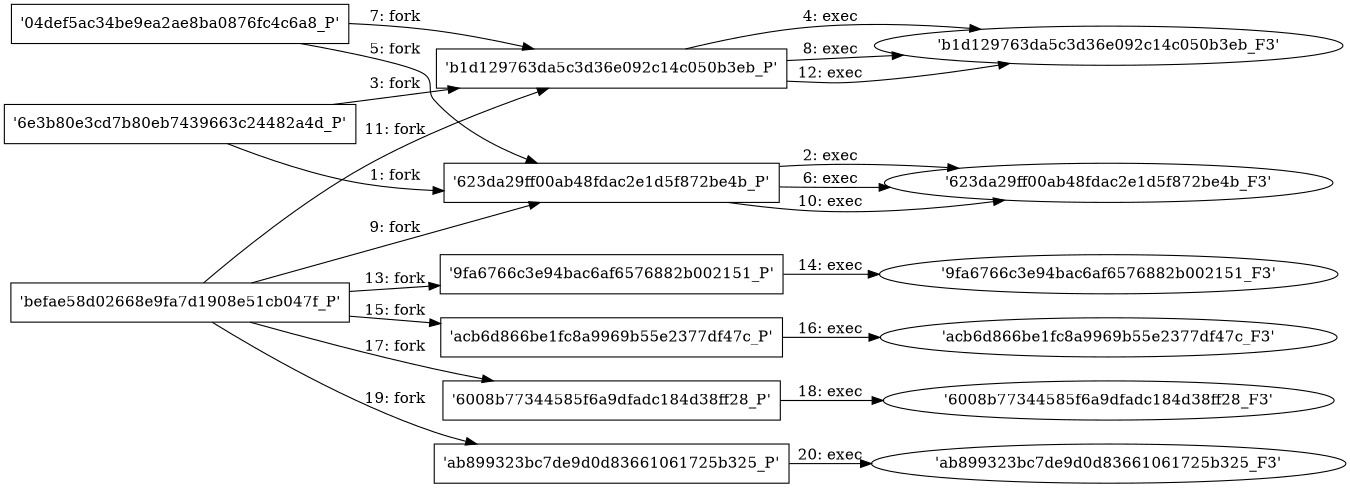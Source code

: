 digraph "D:\Learning\Paper\apt\基于CTI的攻击预警\Dataset\攻击图\ASGfromALLCTI\One simple action you can take to prevent 99.9 percent of attacks on your accounts.dot" {
rankdir="LR"
size="9"
fixedsize="false"
splines="true"
nodesep=0.3
ranksep=0
fontsize=10
overlap="scalexy"
engine= "neato"
	"'6e3b80e3cd7b80eb7439663c24482a4d_P'" [node_type=Process shape=box]
	"'623da29ff00ab48fdac2e1d5f872be4b_P'" [node_type=Process shape=box]
	"'6e3b80e3cd7b80eb7439663c24482a4d_P'" -> "'623da29ff00ab48fdac2e1d5f872be4b_P'" [label="1: fork"]
	"'623da29ff00ab48fdac2e1d5f872be4b_P'" [node_type=Process shape=box]
	"'623da29ff00ab48fdac2e1d5f872be4b_F3'" [node_type=File shape=ellipse]
	"'623da29ff00ab48fdac2e1d5f872be4b_P'" -> "'623da29ff00ab48fdac2e1d5f872be4b_F3'" [label="2: exec"]
	"'6e3b80e3cd7b80eb7439663c24482a4d_P'" [node_type=Process shape=box]
	"'b1d129763da5c3d36e092c14c050b3eb_P'" [node_type=Process shape=box]
	"'6e3b80e3cd7b80eb7439663c24482a4d_P'" -> "'b1d129763da5c3d36e092c14c050b3eb_P'" [label="3: fork"]
	"'b1d129763da5c3d36e092c14c050b3eb_P'" [node_type=Process shape=box]
	"'b1d129763da5c3d36e092c14c050b3eb_F3'" [node_type=File shape=ellipse]
	"'b1d129763da5c3d36e092c14c050b3eb_P'" -> "'b1d129763da5c3d36e092c14c050b3eb_F3'" [label="4: exec"]
	"'04def5ac34be9ea2ae8ba0876fc4c6a8_P'" [node_type=Process shape=box]
	"'623da29ff00ab48fdac2e1d5f872be4b_P'" [node_type=Process shape=box]
	"'04def5ac34be9ea2ae8ba0876fc4c6a8_P'" -> "'623da29ff00ab48fdac2e1d5f872be4b_P'" [label="5: fork"]
	"'623da29ff00ab48fdac2e1d5f872be4b_P'" [node_type=Process shape=box]
	"'623da29ff00ab48fdac2e1d5f872be4b_F3'" [node_type=File shape=ellipse]
	"'623da29ff00ab48fdac2e1d5f872be4b_P'" -> "'623da29ff00ab48fdac2e1d5f872be4b_F3'" [label="6: exec"]
	"'04def5ac34be9ea2ae8ba0876fc4c6a8_P'" [node_type=Process shape=box]
	"'b1d129763da5c3d36e092c14c050b3eb_P'" [node_type=Process shape=box]
	"'04def5ac34be9ea2ae8ba0876fc4c6a8_P'" -> "'b1d129763da5c3d36e092c14c050b3eb_P'" [label="7: fork"]
	"'b1d129763da5c3d36e092c14c050b3eb_P'" [node_type=Process shape=box]
	"'b1d129763da5c3d36e092c14c050b3eb_F3'" [node_type=File shape=ellipse]
	"'b1d129763da5c3d36e092c14c050b3eb_P'" -> "'b1d129763da5c3d36e092c14c050b3eb_F3'" [label="8: exec"]
	"'befae58d02668e9fa7d1908e51cb047f_P'" [node_type=Process shape=box]
	"'623da29ff00ab48fdac2e1d5f872be4b_P'" [node_type=Process shape=box]
	"'befae58d02668e9fa7d1908e51cb047f_P'" -> "'623da29ff00ab48fdac2e1d5f872be4b_P'" [label="9: fork"]
	"'623da29ff00ab48fdac2e1d5f872be4b_P'" [node_type=Process shape=box]
	"'623da29ff00ab48fdac2e1d5f872be4b_F3'" [node_type=File shape=ellipse]
	"'623da29ff00ab48fdac2e1d5f872be4b_P'" -> "'623da29ff00ab48fdac2e1d5f872be4b_F3'" [label="10: exec"]
	"'befae58d02668e9fa7d1908e51cb047f_P'" [node_type=Process shape=box]
	"'b1d129763da5c3d36e092c14c050b3eb_P'" [node_type=Process shape=box]
	"'befae58d02668e9fa7d1908e51cb047f_P'" -> "'b1d129763da5c3d36e092c14c050b3eb_P'" [label="11: fork"]
	"'b1d129763da5c3d36e092c14c050b3eb_P'" [node_type=Process shape=box]
	"'b1d129763da5c3d36e092c14c050b3eb_F3'" [node_type=File shape=ellipse]
	"'b1d129763da5c3d36e092c14c050b3eb_P'" -> "'b1d129763da5c3d36e092c14c050b3eb_F3'" [label="12: exec"]
	"'befae58d02668e9fa7d1908e51cb047f_P'" [node_type=Process shape=box]
	"'9fa6766c3e94bac6af6576882b002151_P'" [node_type=Process shape=box]
	"'befae58d02668e9fa7d1908e51cb047f_P'" -> "'9fa6766c3e94bac6af6576882b002151_P'" [label="13: fork"]
	"'9fa6766c3e94bac6af6576882b002151_P'" [node_type=Process shape=box]
	"'9fa6766c3e94bac6af6576882b002151_F3'" [node_type=File shape=ellipse]
	"'9fa6766c3e94bac6af6576882b002151_P'" -> "'9fa6766c3e94bac6af6576882b002151_F3'" [label="14: exec"]
	"'befae58d02668e9fa7d1908e51cb047f_P'" [node_type=Process shape=box]
	"'acb6d866be1fc8a9969b55e2377df47c_P'" [node_type=Process shape=box]
	"'befae58d02668e9fa7d1908e51cb047f_P'" -> "'acb6d866be1fc8a9969b55e2377df47c_P'" [label="15: fork"]
	"'acb6d866be1fc8a9969b55e2377df47c_P'" [node_type=Process shape=box]
	"'acb6d866be1fc8a9969b55e2377df47c_F3'" [node_type=File shape=ellipse]
	"'acb6d866be1fc8a9969b55e2377df47c_P'" -> "'acb6d866be1fc8a9969b55e2377df47c_F3'" [label="16: exec"]
	"'befae58d02668e9fa7d1908e51cb047f_P'" [node_type=Process shape=box]
	"'6008b77344585f6a9dfadc184d38ff28_P'" [node_type=Process shape=box]
	"'befae58d02668e9fa7d1908e51cb047f_P'" -> "'6008b77344585f6a9dfadc184d38ff28_P'" [label="17: fork"]
	"'6008b77344585f6a9dfadc184d38ff28_P'" [node_type=Process shape=box]
	"'6008b77344585f6a9dfadc184d38ff28_F3'" [node_type=File shape=ellipse]
	"'6008b77344585f6a9dfadc184d38ff28_P'" -> "'6008b77344585f6a9dfadc184d38ff28_F3'" [label="18: exec"]
	"'befae58d02668e9fa7d1908e51cb047f_P'" [node_type=Process shape=box]
	"'ab899323bc7de9d0d83661061725b325_P'" [node_type=Process shape=box]
	"'befae58d02668e9fa7d1908e51cb047f_P'" -> "'ab899323bc7de9d0d83661061725b325_P'" [label="19: fork"]
	"'ab899323bc7de9d0d83661061725b325_P'" [node_type=Process shape=box]
	"'ab899323bc7de9d0d83661061725b325_F3'" [node_type=File shape=ellipse]
	"'ab899323bc7de9d0d83661061725b325_P'" -> "'ab899323bc7de9d0d83661061725b325_F3'" [label="20: exec"]
}
